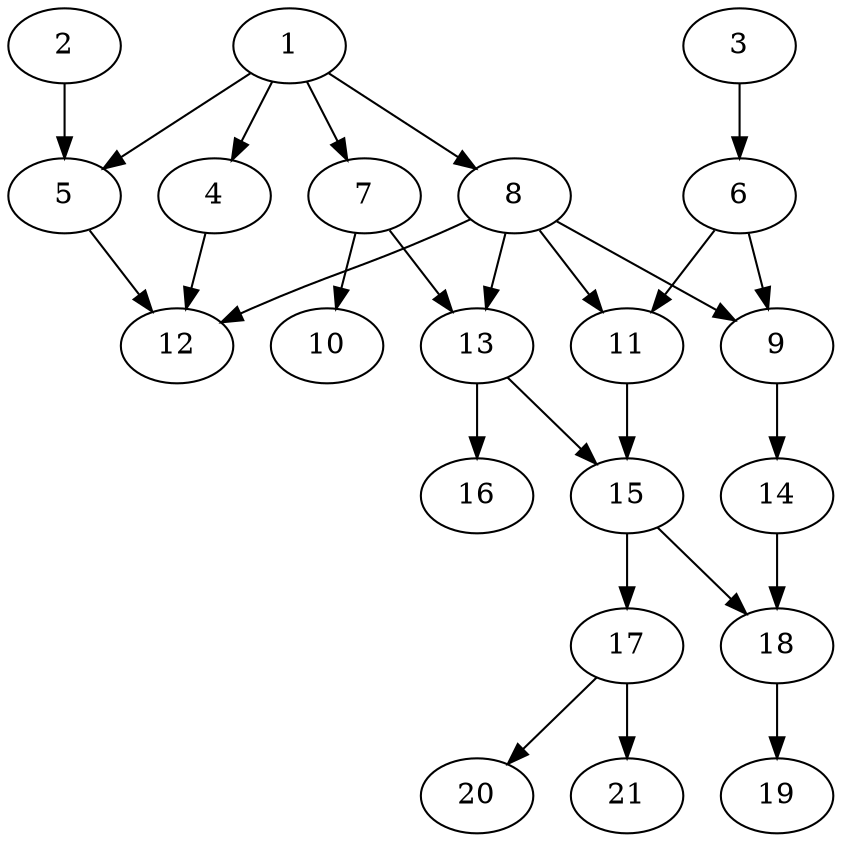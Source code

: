 // DAG (tier=2-normal, mode=compute, n=21, ccr=0.363, fat=0.562, density=0.521, regular=0.434, jump=0.133, mindata=524288, maxdata=8388608)
// DAG automatically generated by daggen at Sun Aug 24 16:33:33 2025
// /home/ermia/Project/Environments/daggen/bin/daggen --dot --ccr 0.363 --fat 0.562 --regular 0.434 --density 0.521 --jump 0.133 --mindata 524288 --maxdata 8388608 -n 21 
digraph G {
  1 [size="39971378589603987456", alpha="0.15", expect_size="19985689294801993728"]
  1 -> 4 [size ="93523927891968"]
  1 -> 5 [size ="93523927891968"]
  1 -> 7 [size ="93523927891968"]
  1 -> 8 [size ="93523927891968"]
  2 [size="197700456090651590656", alpha="0.03", expect_size="98850228045325795328"]
  2 -> 5 [size ="271494957498368"]
  3 [size="767544808356063616", alpha="0.02", expect_size="383772404178031808"]
  3 -> 6 [size ="312140103680000"]
  4 [size="216069127373062144000", alpha="0.19", expect_size="108034563686531072000"]
  4 -> 12 [size ="288061443276800"]
  5 [size="2397323445017772032", alpha="0.18", expect_size="1198661722508886016"]
  5 -> 12 [size ="14329831227392"]
  6 [size="973925959407239168", alpha="0.10", expect_size="486962979703619584"]
  6 -> 9 [size ="7860327022592"]
  6 -> 11 [size ="7860327022592"]
  7 [size="2138990085025920", alpha="0.16", expect_size="1069495042512960"]
  7 -> 10 [size ="34093450395648"]
  7 -> 13 [size ="34093450395648"]
  8 [size="35210312173259996", alpha="0.13", expect_size="17605156086629998"]
  8 -> 9 [size ="52135609761792"]
  8 -> 11 [size ="52135609761792"]
  8 -> 12 [size ="52135609761792"]
  8 -> 13 [size ="52135609761792"]
  9 [size="49514309341249798144", alpha="0.01", expect_size="24757154670624899072"]
  9 -> 14 [size ="107872432160768"]
  10 [size="524404128944068672", alpha="0.13", expect_size="262202064472034336"]
  11 [size="3417731082395582464", alpha="0.16", expect_size="1708865541197791232"]
  11 -> 15 [size ="18151613923328"]
  12 [size="760948098639227520", alpha="0.18", expect_size="380474049319613760"]
  13 [size="1887645094767349", alpha="0.10", expect_size="943822547383674"]
  13 -> 15 [size ="137798061391872"]
  13 -> 16 [size ="137798061391872"]
  14 [size="811948311959594112", alpha="0.03", expect_size="405974155979797056"]
  14 -> 18 [size ="494007440375808"]
  15 [size="77411609568002179072", alpha="0.15", expect_size="38705804784001089536"]
  15 -> 17 [size ="145309514596352"]
  15 -> 18 [size ="145309514596352"]
  16 [size="1601758205331478", alpha="0.13", expect_size="800879102665739"]
  17 [size="37067095715869560", alpha="0.01", expect_size="18533547857934780"]
  17 -> 20 [size ="17930179837952"]
  17 -> 21 [size ="17930179837952"]
  18 [size="423376258914576", alpha="0.04", expect_size="211688129457288"]
  18 -> 19 [size ="6977174372352"]
  19 [size="320202180607642435584", alpha="0.12", expect_size="160101090303821217792"]
  20 [size="1624521764249796608", alpha="0.11", expect_size="812260882124898304"]
  21 [size="466806194143578432", alpha="0.16", expect_size="233403097071789216"]
}